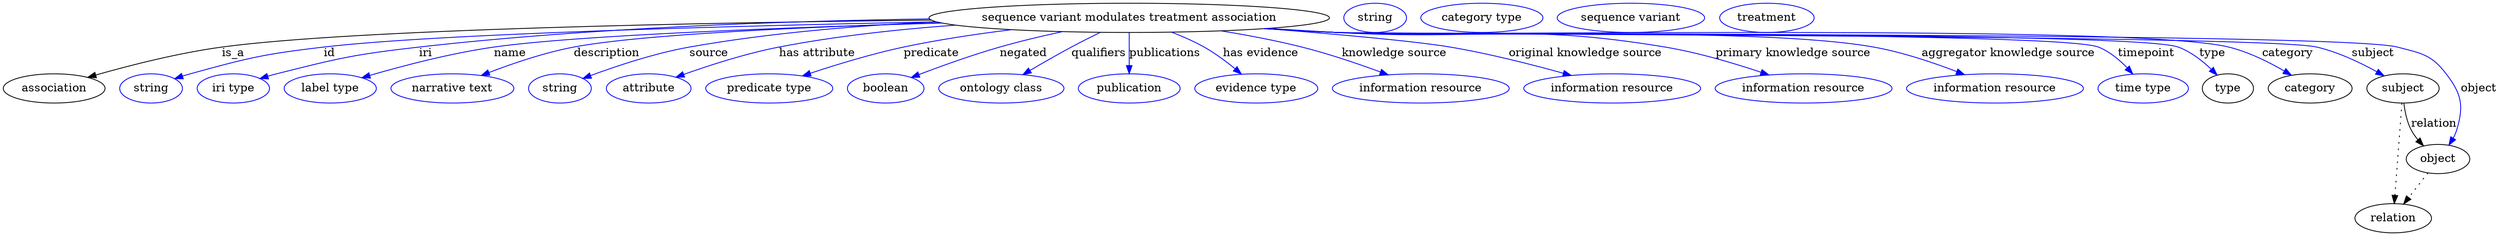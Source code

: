 digraph {
	graph [bb="0,0,3059.4,283"];
	node [label="\N"];
	"sequence variant modulates treatment association"	[height=0.5,
		label="sequence variant modulates treatment association",
		pos="1380.4,265",
		width=6.8244];
	association	[height=0.5,
		pos="62.394,178",
		width=1.7332];
	"sequence variant modulates treatment association" -> association	[label=is_a,
		lp="282.39,221.5",
		pos="e,103.34,191.6 1137.5,262.21 861.98,259.14 429.95,250.91 268.39,229 214.66,221.71 154.53,206.25 113.18,194.44"];
	id	[color=blue,
		height=0.5,
		label=string,
		pos="181.39,178",
		width=1.0652];
	"sequence variant modulates treatment association" -> id	[color=blue,
		label=id,
		lp="400.39,221.5",
		pos="e,210.37,190.01 1144,260.05 899.1,255.17 533.09,245.42 393.39,229 319.55,220.32 301.06,215.79 229.39,196 226.28,195.14 223.08,194.18 \
219.89,193.17",
		style=solid];
	iri	[color=blue,
		height=0.5,
		label="iri type",
		pos="282.39,178",
		width=1.2277];
	"sequence variant modulates treatment association" -> iri	[color=blue,
		label=iri,
		lp="518.39,221.5",
		pos="e,315.01,190.16 1135,263.68 960.29,261.12 720.29,252.88 510.39,229 431.75,220.05 412.11,215.46 335.39,196 331.97,195.13 328.43,194.16 \
324.9,193.14",
		style=solid];
	name	[color=blue,
		height=0.5,
		label="label type",
		pos="401.39,178",
		width=1.5707];
	"sequence variant modulates treatment association" -> name	[color=blue,
		label=name,
		lp="622.39,221.5",
		pos="e,440.21,191.15 1150.4,258.6 959.73,253.2 704.2,243.59 602.39,229 549.56,221.43 490.43,205.83 450.06,194.06",
		style=solid];
	description	[color=blue,
		height=0.5,
		label="narrative text",
		pos="551.39,178",
		width=2.0943];
	"sequence variant modulates treatment association" -> description	[color=blue,
		label=description,
		lp="739.89,221.5",
		pos="e,586.54,193.93 1149.4,258.88 986.35,253.98 782.76,244.91 699.39,229 663.73,222.19 624.9,208.83 595.96,197.64",
		style=solid];
	source	[color=blue,
		height=0.5,
		label=string,
		pos="683.39,178",
		width=1.0652];
	"sequence variant modulates treatment association" -> source	[color=blue,
		label=source,
		lp="865.39,221.5",
		pos="e,711.66,190.4 1143.9,260.1 1049.2,255.56 939.59,246.56 841.39,229 799.35,221.48 752.95,205.87 721.37,194.08",
		style=solid];
	"has attribute"	[color=blue,
		height=0.5,
		label=attribute,
		pos="791.39,178",
		width=1.4443];
	"sequence variant modulates treatment association" -> "has attribute"	[color=blue,
		label="has attribute",
		lp="998.39,221.5",
		pos="e,824.86,191.85 1167.5,255.97 1098.1,250.87 1021.1,242.56 951.39,229 910.88,221.12 866.15,206.62 834.3,195.26",
		style=solid];
	predicate	[color=blue,
		height=0.5,
		label="predicate type",
		pos="939.39,178",
		width=2.1665];
	"sequence variant modulates treatment association" -> predicate	[color=blue,
		label=predicate,
		lp="1137.4,221.5",
		pos="e,980,193.49 1235.5,250.41 1192.7,245.13 1145.9,238.1 1103.4,229 1064.6,220.7 1021.8,207.5 989.62,196.75",
		style=solid];
	negated	[color=blue,
		height=0.5,
		label=boolean,
		pos="1082.4,178",
		width=1.2999];
	"sequence variant modulates treatment association" -> negated	[color=blue,
		label=negated,
		lp="1250.4,221.5",
		pos="e,1113.5,191.48 1298.2,248.01 1273.3,242.62 1246.1,236.13 1221.4,229 1187.8,219.31 1150.6,205.77 1123.1,195.22",
		style=solid];
	qualifiers	[color=blue,
		height=0.5,
		label="ontology class",
		pos="1223.4,178",
		width=2.1304];
	"sequence variant modulates treatment association" -> qualifiers	[color=blue,
		label=qualifiers,
		lp="1342.9,221.5",
		pos="e,1249.9,195.02 1344.8,247.03 1333.4,241.45 1320.8,235.11 1309.4,229 1292.5,219.92 1274,209.3 1258.6,200.19",
		style=solid];
	publications	[color=blue,
		height=0.5,
		label=publication,
		pos="1380.4,178",
		width=1.7332];
	"sequence variant modulates treatment association" -> publications	[color=blue,
		label=publications,
		lp="1424.4,221.5",
		pos="e,1380.4,196.18 1380.4,246.8 1380.4,235.16 1380.4,219.55 1380.4,206.24",
		style=solid];
	"has evidence"	[color=blue,
		height=0.5,
		label="evidence type",
		pos="1536.4,178",
		width=2.0943];
	"sequence variant modulates treatment association" -> "has evidence"	[color=blue,
		label="has evidence",
		lp="1541.9,221.5",
		pos="e,1518.1,195.69 1432.2,247.38 1445.7,242.24 1459.9,236.05 1472.4,229 1485.7,221.48 1499.3,211.34 1510.5,202.15",
		style=solid];
	"knowledge source"	[color=blue,
		height=0.5,
		label="information resource",
		pos="1738.4,178",
		width=3.015];
	"sequence variant modulates treatment association" -> "knowledge source"	[color=blue,
		label="knowledge source",
		lp="1705.9,221.5",
		pos="e,1698.3,194.73 1493.1,248.97 1525.4,243.7 1560.5,237.04 1592.4,229 1625,220.77 1660.8,208.57 1688.8,198.28",
		style=solid];
	"original knowledge source"	[color=blue,
		height=0.5,
		label="information resource",
		pos="1973.4,178",
		width=3.015];
	"sequence variant modulates treatment association" -> "original knowledge source"	[color=blue,
		label="original knowledge source",
		lp="1940.4,221.5",
		pos="e,1923.1,193.96 1547.5,251.79 1634.5,244.9 1731.5,236.25 1774.4,229 1821.7,221.01 1874.2,207.6 1913.5,196.68",
		style=solid];
	"primary knowledge source"	[color=blue,
		height=0.5,
		label="information resource",
		pos="2208.4,178",
		width=3.015];
	"sequence variant modulates treatment association" -> "primary knowledge source"	[color=blue,
		label="primary knowledge source",
		lp="2195.4,221.5",
		pos="e,2165.7,194.67 1551.5,252.08 1579.5,250.27 1608.3,248.51 1635.4,247 1814.4,237.04 1861.5,258.51 2038.4,229 2078.7,222.27 2123,209.06 \
2156.2,197.9",
		style=solid];
	"aggregator knowledge source"	[color=blue,
		height=0.5,
		label="information resource",
		pos="2443.4,178",
		width=3.015];
	"sequence variant modulates treatment association" -> "aggregator knowledge source"	[color=blue,
		label="aggregator knowledge source",
		lp="2459.9,221.5",
		pos="e,2405.9,195.03 1548.4,251.86 1577.4,250.03 1607.3,248.32 1635.4,247 1781.7,240.13 2150.1,254.58 2294.4,229 2329.5,222.77 2367.6,\
209.87 2396.5,198.73",
		style=solid];
	timepoint	[color=blue,
		height=0.5,
		label="time type",
		pos="2625.4,178",
		width=1.5346];
	"sequence variant modulates treatment association" -> timepoint	[color=blue,
		label=timepoint,
		lp="2629.4,221.5",
		pos="e,2612.5,195.89 1547,251.75 1576.4,249.92 1606.8,248.23 1635.4,247 1687.3,244.77 2522.1,248.2 2570.4,229 2583.8,223.66 2596,213.41 \
2605.5,203.58",
		style=solid];
	type	[height=0.5,
		pos="2729.4,178",
		width=0.86659];
	"sequence variant modulates treatment association" -> type	[color=blue,
		label=type,
		lp="2710.4,221.5",
		pos="e,2716.1,194.46 1546.6,251.73 1576.2,249.89 1606.7,248.21 1635.4,247 1692.7,244.59 2614.5,248.79 2668.4,229 2683.7,223.38 2698,212.16 \
2708.9,201.78",
		style=solid];
	category	[height=0.5,
		pos="2830.4,178",
		width=1.4263];
	"sequence variant modulates treatment association" -> category	[color=blue,
		label=category,
		lp="2802.9,221.5",
		pos="e,2807.3,194.3 1546.6,251.71 1576.2,249.87 1606.7,248.19 1635.4,247 1757,241.95 2612.2,257.93 2730.4,229 2754.5,223.09 2779.5,210.58 \
2798.5,199.56",
		style=solid];
	subject	[height=0.5,
		pos="2944.4,178",
		width=1.2277];
	"sequence variant modulates treatment association" -> subject	[color=blue,
		label=subject,
		lp="2907.4,221.5",
		pos="e,2921,193.59 1546.3,251.69 1576,249.85 1606.6,248.18 1635.4,247 1702.2,244.28 2773.3,244.1 2838.4,229 2864.5,222.94 2891.8,209.87 \
2912.2,198.61",
		style=solid];
	object	[height=0.5,
		pos="2987.4,91",
		width=1.0832];
	"sequence variant modulates treatment association" -> object	[color=blue,
		label=object,
		lp="3037.4,178",
		pos="e,3000.8,108.09 1546,251.69 1575.7,249.84 1606.5,248.16 1635.4,247 1707.7,244.09 2867.5,247.48 2937.4,229 2966.8,221.23 2978.9,220.19 \
2997.4,196 3016.3,171.2 3019.3,156.9 3010.4,127 3009.4,123.55 3007.9,120.13 3006.1,116.85",
		style=solid];
	association_type	[color=blue,
		height=0.5,
		label=string,
		pos="1682.4,265",
		width=1.0652];
	association_category	[color=blue,
		height=0.5,
		label="category type",
		pos="1813.4,265",
		width=2.0762];
	subject -> object	[label=relation,
		lp="2982.4,134.5",
		pos="e,2969.5,107.23 2945.5,159.55 2946.7,149.57 2949.2,137.07 2954.4,127 2956.6,122.68 2959.5,118.52 2962.7,114.66"];
	relation	[height=0.5,
		pos="2932.4,18",
		width=1.2999];
	subject -> relation	[pos="e,2933.7,36.188 2943.1,159.79 2941,132.48 2937,78.994 2934.5,46.38",
		style=dotted];
	"sequence variant modulates treatment association_subject"	[color=blue,
		height=0.5,
		label="sequence variant",
		pos="1996.4,265",
		width=2.5095];
	object -> relation	[pos="e,2945.2,35.54 2974.9,73.889 2968,64.939 2959.2,53.617 2951.4,43.584",
		style=dotted];
	"sequence variant modulates treatment association_object"	[color=blue,
		height=0.5,
		label=treatment,
		pos="2162.4,265",
		width=1.6068];
}
